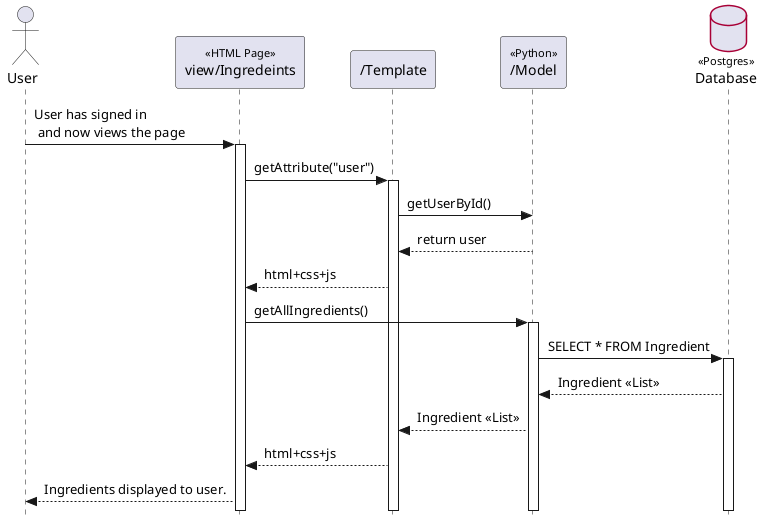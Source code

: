 @startuml customerViewsProductPage

' === Style Tweaks ===

skinparam {
  Style StrictUML
  RoundCorner 5
  ParticipantPadding 10
  Padding 2
  SequenceStereotype {
    Font {
      Size 11
      Style plain
    }
  }
  Database {
	BorderColor #A80036
  }
}


' === Actors / Participants

actor "User" as user
participant "view/Ingredeints" as viewIngredients << HTML Page >>
participant "/Template" as template
participant "/Model" as model << Python >>
database "Database" as db <<Postgres>>


' === Interactions ===

user -> viewIngredients++ : User has signed in\n and now views the page

viewIngredients -> template++ : getAttribute("user")
template -> model : getUserById()
model --> template : return user
template --> viewIngredients : html+css+js


viewIngredients -> model++ : getAllIngredients()
model -> db++ : SELECT * FROM Ingredient
db --> model : Ingredient <<List>>
model --> template : Ingredient <<List>>

template --> viewIngredients : html+css+js
viewIngredients --> user : Ingredients displayed to user.


@enduml
